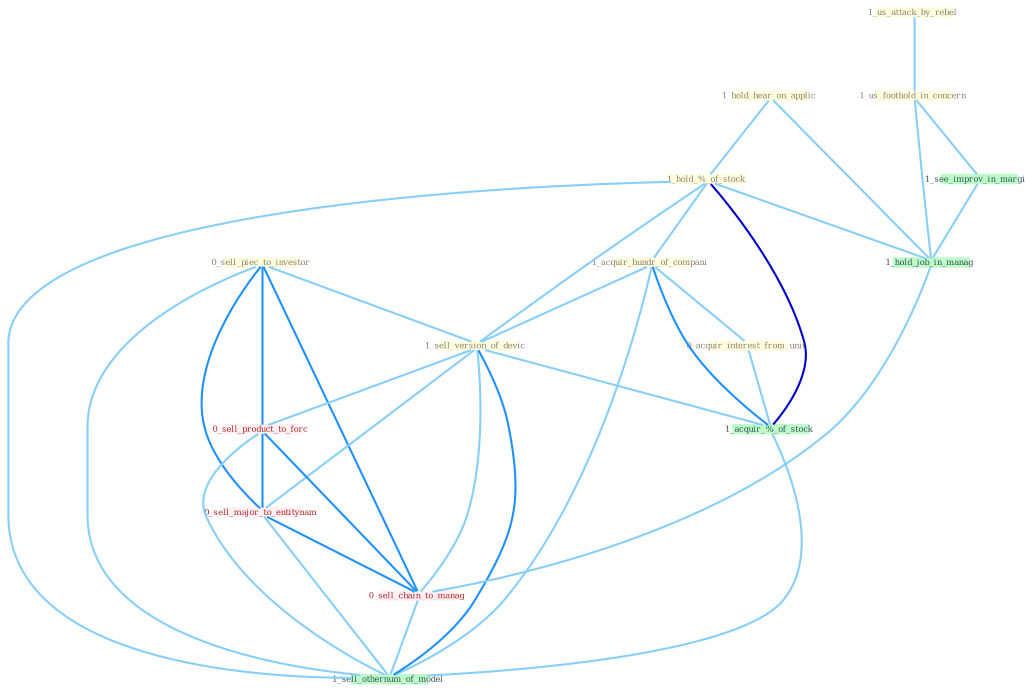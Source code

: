 Graph G{ 
    node
    [shape=polygon,style=filled,width=.5,height=.06,color="#BDFCC9",fixedsize=true,fontsize=4,
    fontcolor="#2f4f4f"];
    {node
    [color="#ffffe0", fontcolor="#8b7d6b"] "0_sell_piec_to_investor " "1_hold_hear_on_applic " "1_us_attack_by_rebel " "1_us_foothold_in_concern " "1_hold_%_of_stock " "1_acquir_hundr_of_compani " "0_acquir_interest_from_unit " "1_sell_version_of_devic "}
{node [color="#fff0f5", fontcolor="#b22222"] "0_sell_product_to_forc " "0_sell_major_to_entitynam " "0_sell_chain_to_manag "}
edge [color="#B0E2FF"];

	"0_sell_piec_to_investor " -- "1_sell_version_of_devic " [w="1", color="#87cefa" ];
	"0_sell_piec_to_investor " -- "0_sell_product_to_forc " [w="2", color="#1e90ff" , len=0.8];
	"0_sell_piec_to_investor " -- "0_sell_major_to_entitynam " [w="2", color="#1e90ff" , len=0.8];
	"0_sell_piec_to_investor " -- "0_sell_chain_to_manag " [w="2", color="#1e90ff" , len=0.8];
	"0_sell_piec_to_investor " -- "1_sell_othernum_of_model " [w="1", color="#87cefa" ];
	"1_hold_hear_on_applic " -- "1_hold_%_of_stock " [w="1", color="#87cefa" ];
	"1_hold_hear_on_applic " -- "1_hold_job_in_manag " [w="1", color="#87cefa" ];
	"1_us_attack_by_rebel " -- "1_us_foothold_in_concern " [w="1", color="#87cefa" ];
	"1_us_foothold_in_concern " -- "1_see_improv_in_margin " [w="1", color="#87cefa" ];
	"1_us_foothold_in_concern " -- "1_hold_job_in_manag " [w="1", color="#87cefa" ];
	"1_hold_%_of_stock " -- "1_acquir_hundr_of_compani " [w="1", color="#87cefa" ];
	"1_hold_%_of_stock " -- "1_sell_version_of_devic " [w="1", color="#87cefa" ];
	"1_hold_%_of_stock " -- "1_acquir_%_of_stock " [w="3", color="#0000cd" , len=0.6];
	"1_hold_%_of_stock " -- "1_hold_job_in_manag " [w="1", color="#87cefa" ];
	"1_hold_%_of_stock " -- "1_sell_othernum_of_model " [w="1", color="#87cefa" ];
	"1_acquir_hundr_of_compani " -- "0_acquir_interest_from_unit " [w="1", color="#87cefa" ];
	"1_acquir_hundr_of_compani " -- "1_sell_version_of_devic " [w="1", color="#87cefa" ];
	"1_acquir_hundr_of_compani " -- "1_acquir_%_of_stock " [w="2", color="#1e90ff" , len=0.8];
	"1_acquir_hundr_of_compani " -- "1_sell_othernum_of_model " [w="1", color="#87cefa" ];
	"0_acquir_interest_from_unit " -- "1_acquir_%_of_stock " [w="1", color="#87cefa" ];
	"1_sell_version_of_devic " -- "1_acquir_%_of_stock " [w="1", color="#87cefa" ];
	"1_sell_version_of_devic " -- "0_sell_product_to_forc " [w="1", color="#87cefa" ];
	"1_sell_version_of_devic " -- "0_sell_major_to_entitynam " [w="1", color="#87cefa" ];
	"1_sell_version_of_devic " -- "0_sell_chain_to_manag " [w="1", color="#87cefa" ];
	"1_sell_version_of_devic " -- "1_sell_othernum_of_model " [w="2", color="#1e90ff" , len=0.8];
	"1_see_improv_in_margin " -- "1_hold_job_in_manag " [w="1", color="#87cefa" ];
	"1_acquir_%_of_stock " -- "1_sell_othernum_of_model " [w="1", color="#87cefa" ];
	"1_hold_job_in_manag " -- "0_sell_chain_to_manag " [w="1", color="#87cefa" ];
	"0_sell_product_to_forc " -- "0_sell_major_to_entitynam " [w="2", color="#1e90ff" , len=0.8];
	"0_sell_product_to_forc " -- "0_sell_chain_to_manag " [w="2", color="#1e90ff" , len=0.8];
	"0_sell_product_to_forc " -- "1_sell_othernum_of_model " [w="1", color="#87cefa" ];
	"0_sell_major_to_entitynam " -- "0_sell_chain_to_manag " [w="2", color="#1e90ff" , len=0.8];
	"0_sell_major_to_entitynam " -- "1_sell_othernum_of_model " [w="1", color="#87cefa" ];
	"0_sell_chain_to_manag " -- "1_sell_othernum_of_model " [w="1", color="#87cefa" ];
}